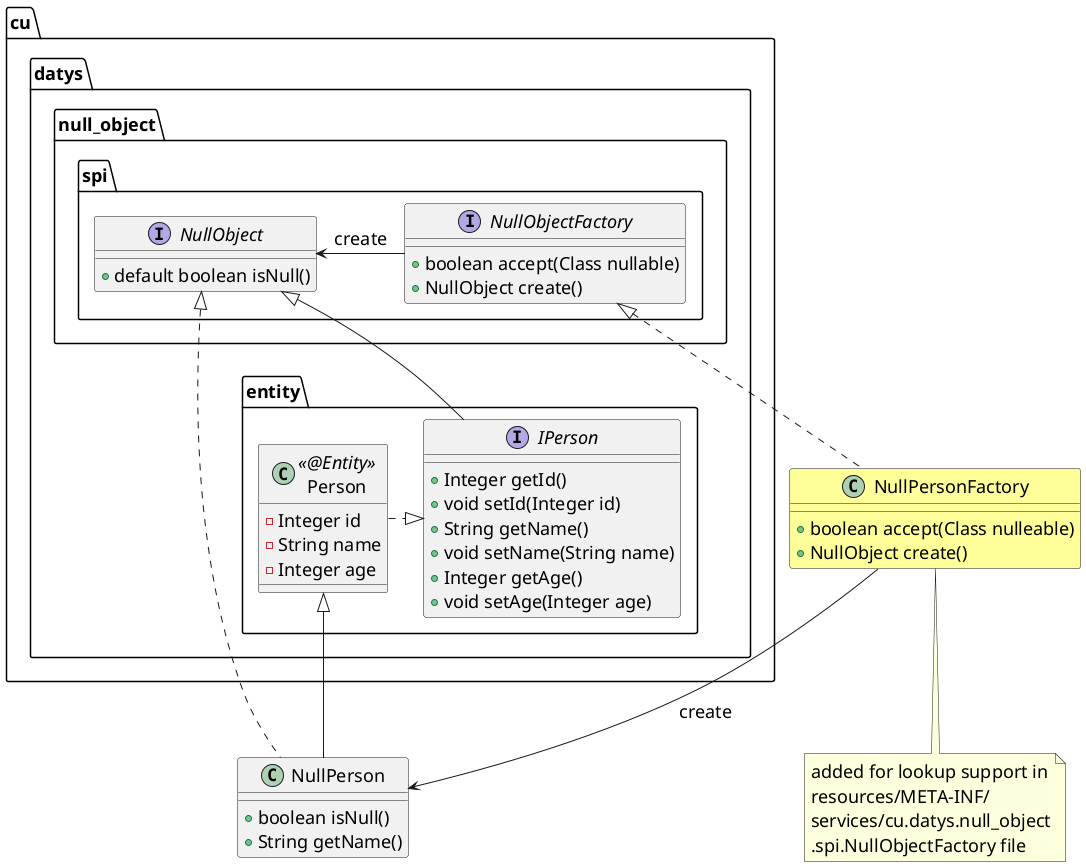 @startuml

@startuml

skinparam backgroundcolor transparent
skinparam classFontSize 18
skinparam noteFontSize 18
skinparam arrowFontSize 18
skinparam classAttributeFontSize 18
skinparam packageFontSize 18
skinparam classStereotypeFontSize 18

skinparam titleFontColor #5cb85c

'Title Module null_entity

class NullPerson extends cu.datys.entity.Person implements cu.datys.null_object.spi.NullObject{
    + boolean isNull()
    + String getName()
}

class NullPersonFactory #FEFF99 implements cu.datys.null_object.spi.NullObjectFactory{
    + boolean accept(Class nulleable)
    + NullObject create()
}

NullPersonFactory --> NullPerson: create

note bottom of NullPersonFactory
    added for lookup support in
    resources/META-INF/
    services/cu.datys.null_object
    .spi.NullObjectFactory file
end note

namespace cu.datys.null_object.spi{
    interface NullObject {
        + default boolean isNull()
    }

    interface NullObjectFactory {
        + boolean accept(Class nullable)
        + NullObject create()
    }

    NullObjectFactory -> NullObject: create
}

namespace cu.datys.entity{
    interface IPerson extends cu.datys.null_object.spi.NullObject{
        + Integer getId()
        + void setId(Integer id)
        + String getName()
        + void setName(String name)
        + Integer getAge()
        + void setAge(Integer age)
    }

    class Person<<@Entity>>{
        - Integer id
        - String name
        - Integer age
    }

    Person .|> IPerson
}

@enduml
